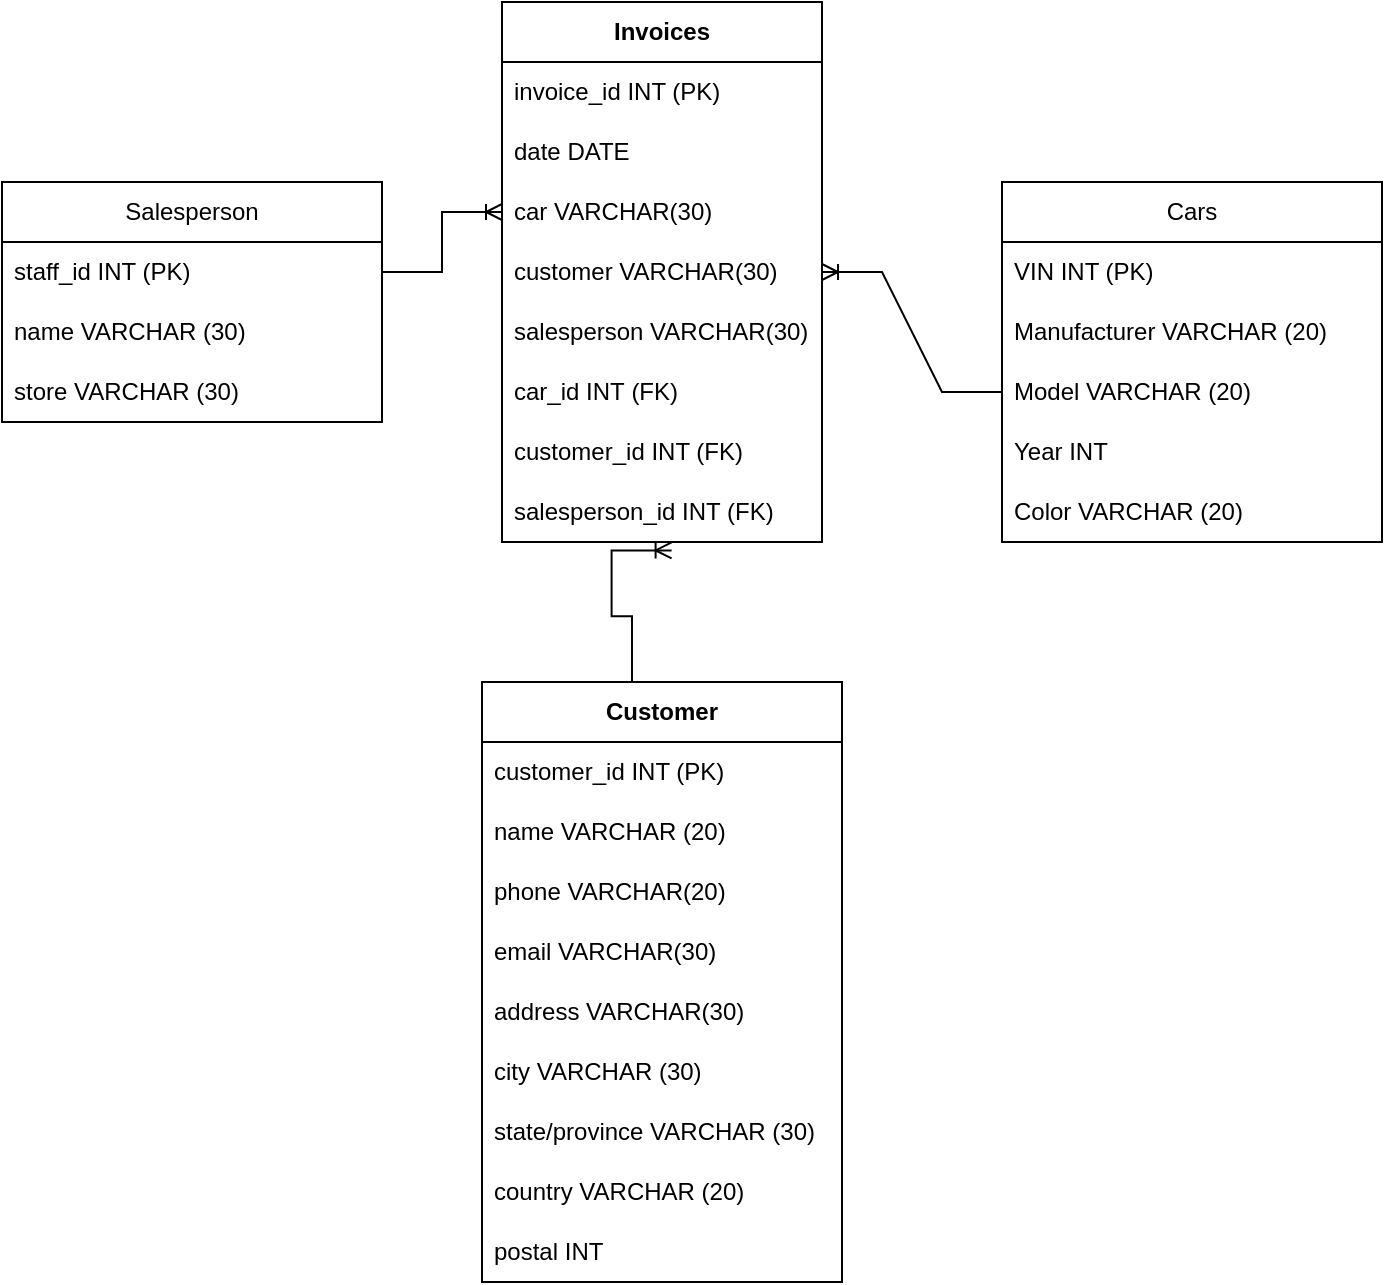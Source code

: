 <mxfile version="24.4.0" type="device">
  <diagram name="Page-1" id="Y3uhuYGMKz7IU8LFbvIv">
    <mxGraphModel dx="1050" dy="557" grid="1" gridSize="10" guides="1" tooltips="1" connect="1" arrows="1" fold="1" page="1" pageScale="1" pageWidth="850" pageHeight="1100" math="0" shadow="0">
      <root>
        <mxCell id="0" />
        <mxCell id="1" parent="0" />
        <mxCell id="wMas1yt4nmjiOKgVZERg-14" value="&lt;b&gt;Invoices&lt;/b&gt;" style="swimlane;fontStyle=0;childLayout=stackLayout;horizontal=1;startSize=30;horizontalStack=0;resizeParent=1;resizeParentMax=0;resizeLast=0;collapsible=1;marginBottom=0;whiteSpace=wrap;html=1;" vertex="1" parent="1">
          <mxGeometry x="270" y="30" width="160" height="270" as="geometry" />
        </mxCell>
        <mxCell id="wMas1yt4nmjiOKgVZERg-15" value="invoice_id INT (PK)" style="text;strokeColor=none;fillColor=none;align=left;verticalAlign=middle;spacingLeft=4;spacingRight=4;overflow=hidden;points=[[0,0.5],[1,0.5]];portConstraint=eastwest;rotatable=0;whiteSpace=wrap;html=1;" vertex="1" parent="wMas1yt4nmjiOKgVZERg-14">
          <mxGeometry y="30" width="160" height="30" as="geometry" />
        </mxCell>
        <mxCell id="wMas1yt4nmjiOKgVZERg-16" value="date DATE" style="text;strokeColor=none;fillColor=none;align=left;verticalAlign=middle;spacingLeft=4;spacingRight=4;overflow=hidden;points=[[0,0.5],[1,0.5]];portConstraint=eastwest;rotatable=0;whiteSpace=wrap;html=1;" vertex="1" parent="wMas1yt4nmjiOKgVZERg-14">
          <mxGeometry y="60" width="160" height="30" as="geometry" />
        </mxCell>
        <mxCell id="wMas1yt4nmjiOKgVZERg-21" value="car VARCHAR(30)" style="text;strokeColor=none;fillColor=none;align=left;verticalAlign=middle;spacingLeft=4;spacingRight=4;overflow=hidden;points=[[0,0.5],[1,0.5]];portConstraint=eastwest;rotatable=0;whiteSpace=wrap;html=1;" vertex="1" parent="wMas1yt4nmjiOKgVZERg-14">
          <mxGeometry y="90" width="160" height="30" as="geometry" />
        </mxCell>
        <mxCell id="wMas1yt4nmjiOKgVZERg-22" value="customer VARCHAR(30)" style="text;strokeColor=none;fillColor=none;align=left;verticalAlign=middle;spacingLeft=4;spacingRight=4;overflow=hidden;points=[[0,0.5],[1,0.5]];portConstraint=eastwest;rotatable=0;whiteSpace=wrap;html=1;" vertex="1" parent="wMas1yt4nmjiOKgVZERg-14">
          <mxGeometry y="120" width="160" height="30" as="geometry" />
        </mxCell>
        <mxCell id="wMas1yt4nmjiOKgVZERg-23" value="salesperson VARCHAR(30)" style="text;strokeColor=none;fillColor=none;align=left;verticalAlign=middle;spacingLeft=4;spacingRight=4;overflow=hidden;points=[[0,0.5],[1,0.5]];portConstraint=eastwest;rotatable=0;whiteSpace=wrap;html=1;" vertex="1" parent="wMas1yt4nmjiOKgVZERg-14">
          <mxGeometry y="150" width="160" height="30" as="geometry" />
        </mxCell>
        <mxCell id="wMas1yt4nmjiOKgVZERg-17" value="car_id INT&amp;nbsp;&lt;span style=&quot;background-color: initial;&quot;&gt;(FK)&lt;/span&gt;" style="text;strokeColor=none;fillColor=none;align=left;verticalAlign=middle;spacingLeft=4;spacingRight=4;overflow=hidden;points=[[0,0.5],[1,0.5]];portConstraint=eastwest;rotatable=0;whiteSpace=wrap;html=1;" vertex="1" parent="wMas1yt4nmjiOKgVZERg-14">
          <mxGeometry y="180" width="160" height="30" as="geometry" />
        </mxCell>
        <mxCell id="wMas1yt4nmjiOKgVZERg-19" value="customer_id INT (FK)" style="text;strokeColor=none;fillColor=none;align=left;verticalAlign=middle;spacingLeft=4;spacingRight=4;overflow=hidden;points=[[0,0.5],[1,0.5]];portConstraint=eastwest;rotatable=0;whiteSpace=wrap;html=1;" vertex="1" parent="wMas1yt4nmjiOKgVZERg-14">
          <mxGeometry y="210" width="160" height="30" as="geometry" />
        </mxCell>
        <mxCell id="wMas1yt4nmjiOKgVZERg-20" value="salesperson_id INT (FK)" style="text;strokeColor=none;fillColor=none;align=left;verticalAlign=middle;spacingLeft=4;spacingRight=4;overflow=hidden;points=[[0,0.5],[1,0.5]];portConstraint=eastwest;rotatable=0;whiteSpace=wrap;html=1;" vertex="1" parent="wMas1yt4nmjiOKgVZERg-14">
          <mxGeometry y="240" width="160" height="30" as="geometry" />
        </mxCell>
        <mxCell id="wMas1yt4nmjiOKgVZERg-24" value="Cars" style="swimlane;fontStyle=0;childLayout=stackLayout;horizontal=1;startSize=30;horizontalStack=0;resizeParent=1;resizeParentMax=0;resizeLast=0;collapsible=1;marginBottom=0;whiteSpace=wrap;html=1;" vertex="1" parent="1">
          <mxGeometry x="520" y="120" width="190" height="180" as="geometry" />
        </mxCell>
        <mxCell id="wMas1yt4nmjiOKgVZERg-25" value="VIN INT (PK)" style="text;strokeColor=none;fillColor=none;align=left;verticalAlign=middle;spacingLeft=4;spacingRight=4;overflow=hidden;points=[[0,0.5],[1,0.5]];portConstraint=eastwest;rotatable=0;whiteSpace=wrap;html=1;" vertex="1" parent="wMas1yt4nmjiOKgVZERg-24">
          <mxGeometry y="30" width="190" height="30" as="geometry" />
        </mxCell>
        <mxCell id="wMas1yt4nmjiOKgVZERg-26" value="Manufacturer VARCHAR (20)" style="text;strokeColor=none;fillColor=none;align=left;verticalAlign=middle;spacingLeft=4;spacingRight=4;overflow=hidden;points=[[0,0.5],[1,0.5]];portConstraint=eastwest;rotatable=0;whiteSpace=wrap;html=1;" vertex="1" parent="wMas1yt4nmjiOKgVZERg-24">
          <mxGeometry y="60" width="190" height="30" as="geometry" />
        </mxCell>
        <mxCell id="wMas1yt4nmjiOKgVZERg-27" value="Model VARCHAR (20)" style="text;strokeColor=none;fillColor=none;align=left;verticalAlign=middle;spacingLeft=4;spacingRight=4;overflow=hidden;points=[[0,0.5],[1,0.5]];portConstraint=eastwest;rotatable=0;whiteSpace=wrap;html=1;" vertex="1" parent="wMas1yt4nmjiOKgVZERg-24">
          <mxGeometry y="90" width="190" height="30" as="geometry" />
        </mxCell>
        <mxCell id="wMas1yt4nmjiOKgVZERg-29" value="Year INT" style="text;strokeColor=none;fillColor=none;align=left;verticalAlign=middle;spacingLeft=4;spacingRight=4;overflow=hidden;points=[[0,0.5],[1,0.5]];portConstraint=eastwest;rotatable=0;whiteSpace=wrap;html=1;" vertex="1" parent="wMas1yt4nmjiOKgVZERg-24">
          <mxGeometry y="120" width="190" height="30" as="geometry" />
        </mxCell>
        <mxCell id="wMas1yt4nmjiOKgVZERg-28" value="Color VARCHAR (20)" style="text;strokeColor=none;fillColor=none;align=left;verticalAlign=middle;spacingLeft=4;spacingRight=4;overflow=hidden;points=[[0,0.5],[1,0.5]];portConstraint=eastwest;rotatable=0;whiteSpace=wrap;html=1;" vertex="1" parent="wMas1yt4nmjiOKgVZERg-24">
          <mxGeometry y="150" width="190" height="30" as="geometry" />
        </mxCell>
        <mxCell id="wMas1yt4nmjiOKgVZERg-34" value="&lt;b&gt;Customer&lt;/b&gt;" style="swimlane;fontStyle=0;childLayout=stackLayout;horizontal=1;startSize=30;horizontalStack=0;resizeParent=1;resizeParentMax=0;resizeLast=0;collapsible=1;marginBottom=0;whiteSpace=wrap;html=1;" vertex="1" parent="1">
          <mxGeometry x="260" y="370" width="180" height="300" as="geometry" />
        </mxCell>
        <mxCell id="wMas1yt4nmjiOKgVZERg-35" value="customer_id INT (PK)" style="text;strokeColor=none;fillColor=none;align=left;verticalAlign=middle;spacingLeft=4;spacingRight=4;overflow=hidden;points=[[0,0.5],[1,0.5]];portConstraint=eastwest;rotatable=0;whiteSpace=wrap;html=1;" vertex="1" parent="wMas1yt4nmjiOKgVZERg-34">
          <mxGeometry y="30" width="180" height="30" as="geometry" />
        </mxCell>
        <mxCell id="wMas1yt4nmjiOKgVZERg-36" value="name VARCHAR (20)" style="text;strokeColor=none;fillColor=none;align=left;verticalAlign=middle;spacingLeft=4;spacingRight=4;overflow=hidden;points=[[0,0.5],[1,0.5]];portConstraint=eastwest;rotatable=0;whiteSpace=wrap;html=1;" vertex="1" parent="wMas1yt4nmjiOKgVZERg-34">
          <mxGeometry y="60" width="180" height="30" as="geometry" />
        </mxCell>
        <mxCell id="wMas1yt4nmjiOKgVZERg-37" value="phone VARCHAR(20)" style="text;strokeColor=none;fillColor=none;align=left;verticalAlign=middle;spacingLeft=4;spacingRight=4;overflow=hidden;points=[[0,0.5],[1,0.5]];portConstraint=eastwest;rotatable=0;whiteSpace=wrap;html=1;" vertex="1" parent="wMas1yt4nmjiOKgVZERg-34">
          <mxGeometry y="90" width="180" height="30" as="geometry" />
        </mxCell>
        <mxCell id="wMas1yt4nmjiOKgVZERg-38" value="email VARCHAR(30)" style="text;strokeColor=none;fillColor=none;align=left;verticalAlign=middle;spacingLeft=4;spacingRight=4;overflow=hidden;points=[[0,0.5],[1,0.5]];portConstraint=eastwest;rotatable=0;whiteSpace=wrap;html=1;" vertex="1" parent="wMas1yt4nmjiOKgVZERg-34">
          <mxGeometry y="120" width="180" height="30" as="geometry" />
        </mxCell>
        <mxCell id="wMas1yt4nmjiOKgVZERg-39" value="address VARCHAR(30)" style="text;strokeColor=none;fillColor=none;align=left;verticalAlign=middle;spacingLeft=4;spacingRight=4;overflow=hidden;points=[[0,0.5],[1,0.5]];portConstraint=eastwest;rotatable=0;whiteSpace=wrap;html=1;" vertex="1" parent="wMas1yt4nmjiOKgVZERg-34">
          <mxGeometry y="150" width="180" height="30" as="geometry" />
        </mxCell>
        <mxCell id="wMas1yt4nmjiOKgVZERg-40" value="city VARCHAR (30)" style="text;strokeColor=none;fillColor=none;align=left;verticalAlign=middle;spacingLeft=4;spacingRight=4;overflow=hidden;points=[[0,0.5],[1,0.5]];portConstraint=eastwest;rotatable=0;whiteSpace=wrap;html=1;" vertex="1" parent="wMas1yt4nmjiOKgVZERg-34">
          <mxGeometry y="180" width="180" height="30" as="geometry" />
        </mxCell>
        <mxCell id="wMas1yt4nmjiOKgVZERg-41" value="state/province VARCHAR (30)" style="text;strokeColor=none;fillColor=none;align=left;verticalAlign=middle;spacingLeft=4;spacingRight=4;overflow=hidden;points=[[0,0.5],[1,0.5]];portConstraint=eastwest;rotatable=0;whiteSpace=wrap;html=1;" vertex="1" parent="wMas1yt4nmjiOKgVZERg-34">
          <mxGeometry y="210" width="180" height="30" as="geometry" />
        </mxCell>
        <mxCell id="wMas1yt4nmjiOKgVZERg-43" value="country VARCHAR (20)" style="text;strokeColor=none;fillColor=none;align=left;verticalAlign=middle;spacingLeft=4;spacingRight=4;overflow=hidden;points=[[0,0.5],[1,0.5]];portConstraint=eastwest;rotatable=0;whiteSpace=wrap;html=1;" vertex="1" parent="wMas1yt4nmjiOKgVZERg-34">
          <mxGeometry y="240" width="180" height="30" as="geometry" />
        </mxCell>
        <mxCell id="wMas1yt4nmjiOKgVZERg-42" value="postal INT" style="text;strokeColor=none;fillColor=none;align=left;verticalAlign=middle;spacingLeft=4;spacingRight=4;overflow=hidden;points=[[0,0.5],[1,0.5]];portConstraint=eastwest;rotatable=0;whiteSpace=wrap;html=1;" vertex="1" parent="wMas1yt4nmjiOKgVZERg-34">
          <mxGeometry y="270" width="180" height="30" as="geometry" />
        </mxCell>
        <mxCell id="wMas1yt4nmjiOKgVZERg-44" value="Salesperson" style="swimlane;fontStyle=0;childLayout=stackLayout;horizontal=1;startSize=30;horizontalStack=0;resizeParent=1;resizeParentMax=0;resizeLast=0;collapsible=1;marginBottom=0;whiteSpace=wrap;html=1;" vertex="1" parent="1">
          <mxGeometry x="20" y="120" width="190" height="120" as="geometry" />
        </mxCell>
        <mxCell id="wMas1yt4nmjiOKgVZERg-45" value="staff_id INT (PK)" style="text;strokeColor=none;fillColor=none;align=left;verticalAlign=middle;spacingLeft=4;spacingRight=4;overflow=hidden;points=[[0,0.5],[1,0.5]];portConstraint=eastwest;rotatable=0;whiteSpace=wrap;html=1;" vertex="1" parent="wMas1yt4nmjiOKgVZERg-44">
          <mxGeometry y="30" width="190" height="30" as="geometry" />
        </mxCell>
        <mxCell id="wMas1yt4nmjiOKgVZERg-46" value="name VARCHAR (30)" style="text;strokeColor=none;fillColor=none;align=left;verticalAlign=middle;spacingLeft=4;spacingRight=4;overflow=hidden;points=[[0,0.5],[1,0.5]];portConstraint=eastwest;rotatable=0;whiteSpace=wrap;html=1;" vertex="1" parent="wMas1yt4nmjiOKgVZERg-44">
          <mxGeometry y="60" width="190" height="30" as="geometry" />
        </mxCell>
        <mxCell id="wMas1yt4nmjiOKgVZERg-47" value="store VARCHAR (30)" style="text;strokeColor=none;fillColor=none;align=left;verticalAlign=middle;spacingLeft=4;spacingRight=4;overflow=hidden;points=[[0,0.5],[1,0.5]];portConstraint=eastwest;rotatable=0;whiteSpace=wrap;html=1;" vertex="1" parent="wMas1yt4nmjiOKgVZERg-44">
          <mxGeometry y="90" width="190" height="30" as="geometry" />
        </mxCell>
        <mxCell id="wMas1yt4nmjiOKgVZERg-50" value="" style="edgeStyle=entityRelationEdgeStyle;fontSize=12;html=1;endArrow=ERoneToMany;rounded=0;entryX=1;entryY=0.5;entryDx=0;entryDy=0;exitX=0;exitY=0.5;exitDx=0;exitDy=0;" edge="1" parent="1" source="wMas1yt4nmjiOKgVZERg-27" target="wMas1yt4nmjiOKgVZERg-22">
          <mxGeometry width="100" height="100" relative="1" as="geometry">
            <mxPoint x="450" y="140" as="sourcePoint" />
            <mxPoint x="550" y="40" as="targetPoint" />
          </mxGeometry>
        </mxCell>
        <mxCell id="wMas1yt4nmjiOKgVZERg-51" value="" style="edgeStyle=entityRelationEdgeStyle;fontSize=12;html=1;endArrow=ERoneToMany;rounded=0;exitX=0.25;exitY=0;exitDx=0;exitDy=0;entryX=0.53;entryY=1.14;entryDx=0;entryDy=0;entryPerimeter=0;" edge="1" parent="1" source="wMas1yt4nmjiOKgVZERg-34" target="wMas1yt4nmjiOKgVZERg-20">
          <mxGeometry width="100" height="100" relative="1" as="geometry">
            <mxPoint x="570" y="390" as="sourcePoint" />
            <mxPoint x="480" y="330" as="targetPoint" />
          </mxGeometry>
        </mxCell>
        <mxCell id="wMas1yt4nmjiOKgVZERg-52" value="" style="edgeStyle=entityRelationEdgeStyle;fontSize=12;html=1;endArrow=ERoneToMany;rounded=0;exitX=1;exitY=0.5;exitDx=0;exitDy=0;entryX=0;entryY=0.5;entryDx=0;entryDy=0;" edge="1" parent="1" source="wMas1yt4nmjiOKgVZERg-45" target="wMas1yt4nmjiOKgVZERg-21">
          <mxGeometry width="100" height="100" relative="1" as="geometry">
            <mxPoint x="315" y="380" as="sourcePoint" />
            <mxPoint x="365" y="314" as="targetPoint" />
          </mxGeometry>
        </mxCell>
      </root>
    </mxGraphModel>
  </diagram>
</mxfile>
